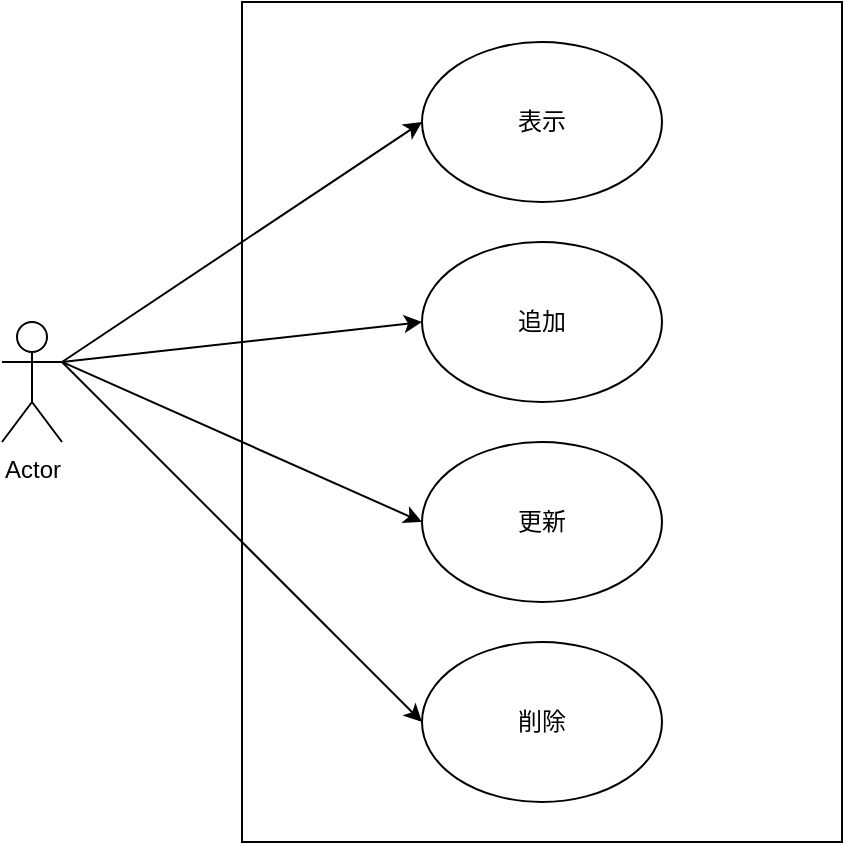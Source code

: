 <mxfile>
    <diagram id="aJMZu_WQkqCYs84SRUwW" name="ページ1">
        <mxGraphModel dx="696" dy="1756" grid="1" gridSize="10" guides="1" tooltips="1" connect="1" arrows="1" fold="1" page="1" pageScale="1" pageWidth="827" pageHeight="1169" math="0" shadow="0">
            <root>
                <mxCell id="0"/>
                <mxCell id="1" parent="0"/>
                <mxCell id="8" style="edgeStyle=none;html=1;exitX=1;exitY=0.333;exitDx=0;exitDy=0;exitPerimeter=0;entryX=0;entryY=0.5;entryDx=0;entryDy=0;" edge="1" parent="1" source="2" target="4">
                    <mxGeometry relative="1" as="geometry"/>
                </mxCell>
                <mxCell id="9" style="edgeStyle=none;html=1;exitX=1;exitY=0.333;exitDx=0;exitDy=0;exitPerimeter=0;entryX=0;entryY=0.5;entryDx=0;entryDy=0;" edge="1" parent="1" source="2" target="5">
                    <mxGeometry relative="1" as="geometry"/>
                </mxCell>
                <mxCell id="10" style="edgeStyle=none;html=1;exitX=1;exitY=0.333;exitDx=0;exitDy=0;exitPerimeter=0;entryX=0;entryY=0.5;entryDx=0;entryDy=0;" edge="1" parent="1" source="2" target="6">
                    <mxGeometry relative="1" as="geometry"/>
                </mxCell>
                <mxCell id="11" style="edgeStyle=none;html=1;exitX=1;exitY=0.333;exitDx=0;exitDy=0;exitPerimeter=0;entryX=0;entryY=0.5;entryDx=0;entryDy=0;" edge="1" parent="1" source="2" target="7">
                    <mxGeometry relative="1" as="geometry"/>
                </mxCell>
                <mxCell id="2" value="Actor" style="shape=umlActor;verticalLabelPosition=bottom;verticalAlign=top;html=1;outlineConnect=0;" vertex="1" parent="1">
                    <mxGeometry x="70" y="-310" width="30" height="60" as="geometry"/>
                </mxCell>
                <mxCell id="3" value="" style="rounded=0;whiteSpace=wrap;html=1;fillColor=none;" vertex="1" parent="1">
                    <mxGeometry x="190" y="-470" width="300" height="420" as="geometry"/>
                </mxCell>
                <mxCell id="4" value="表示" style="ellipse;whiteSpace=wrap;html=1;" vertex="1" parent="1">
                    <mxGeometry x="280" y="-450" width="120" height="80" as="geometry"/>
                </mxCell>
                <mxCell id="5" value="追加" style="ellipse;whiteSpace=wrap;html=1;" vertex="1" parent="1">
                    <mxGeometry x="280" y="-350" width="120" height="80" as="geometry"/>
                </mxCell>
                <mxCell id="6" value="更新" style="ellipse;whiteSpace=wrap;html=1;" vertex="1" parent="1">
                    <mxGeometry x="280" y="-250" width="120" height="80" as="geometry"/>
                </mxCell>
                <mxCell id="7" value="削除" style="ellipse;whiteSpace=wrap;html=1;" vertex="1" parent="1">
                    <mxGeometry x="280" y="-150" width="120" height="80" as="geometry"/>
                </mxCell>
            </root>
        </mxGraphModel>
    </diagram>
</mxfile>